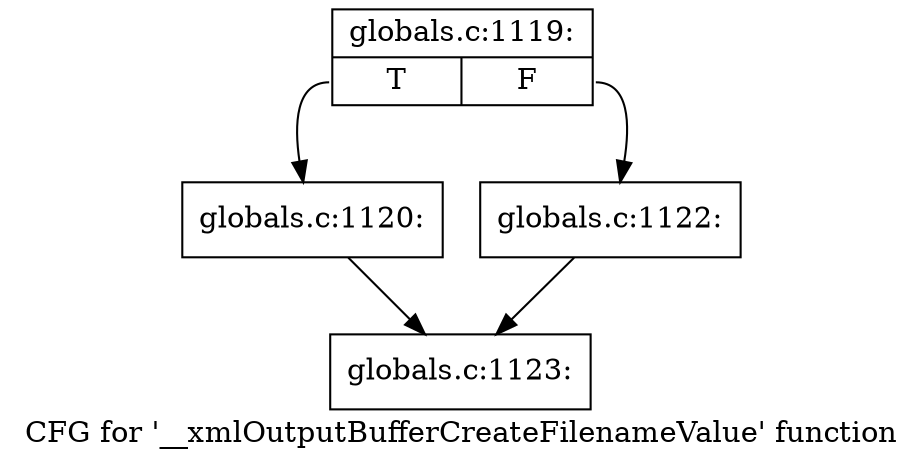 digraph "CFG for '__xmlOutputBufferCreateFilenameValue' function" {
	label="CFG for '__xmlOutputBufferCreateFilenameValue' function";

	Node0x5624fdb66620 [shape=record,label="{globals.c:1119:|{<s0>T|<s1>F}}"];
	Node0x5624fdb66620:s0 -> Node0x5624fd8bd740;
	Node0x5624fdb66620:s1 -> Node0x5624fdafa4d0;
	Node0x5624fd8bd740 [shape=record,label="{globals.c:1120:}"];
	Node0x5624fd8bd740 -> Node0x5624fd8bd690;
	Node0x5624fdafa4d0 [shape=record,label="{globals.c:1122:}"];
	Node0x5624fdafa4d0 -> Node0x5624fd8bd690;
	Node0x5624fd8bd690 [shape=record,label="{globals.c:1123:}"];
}
